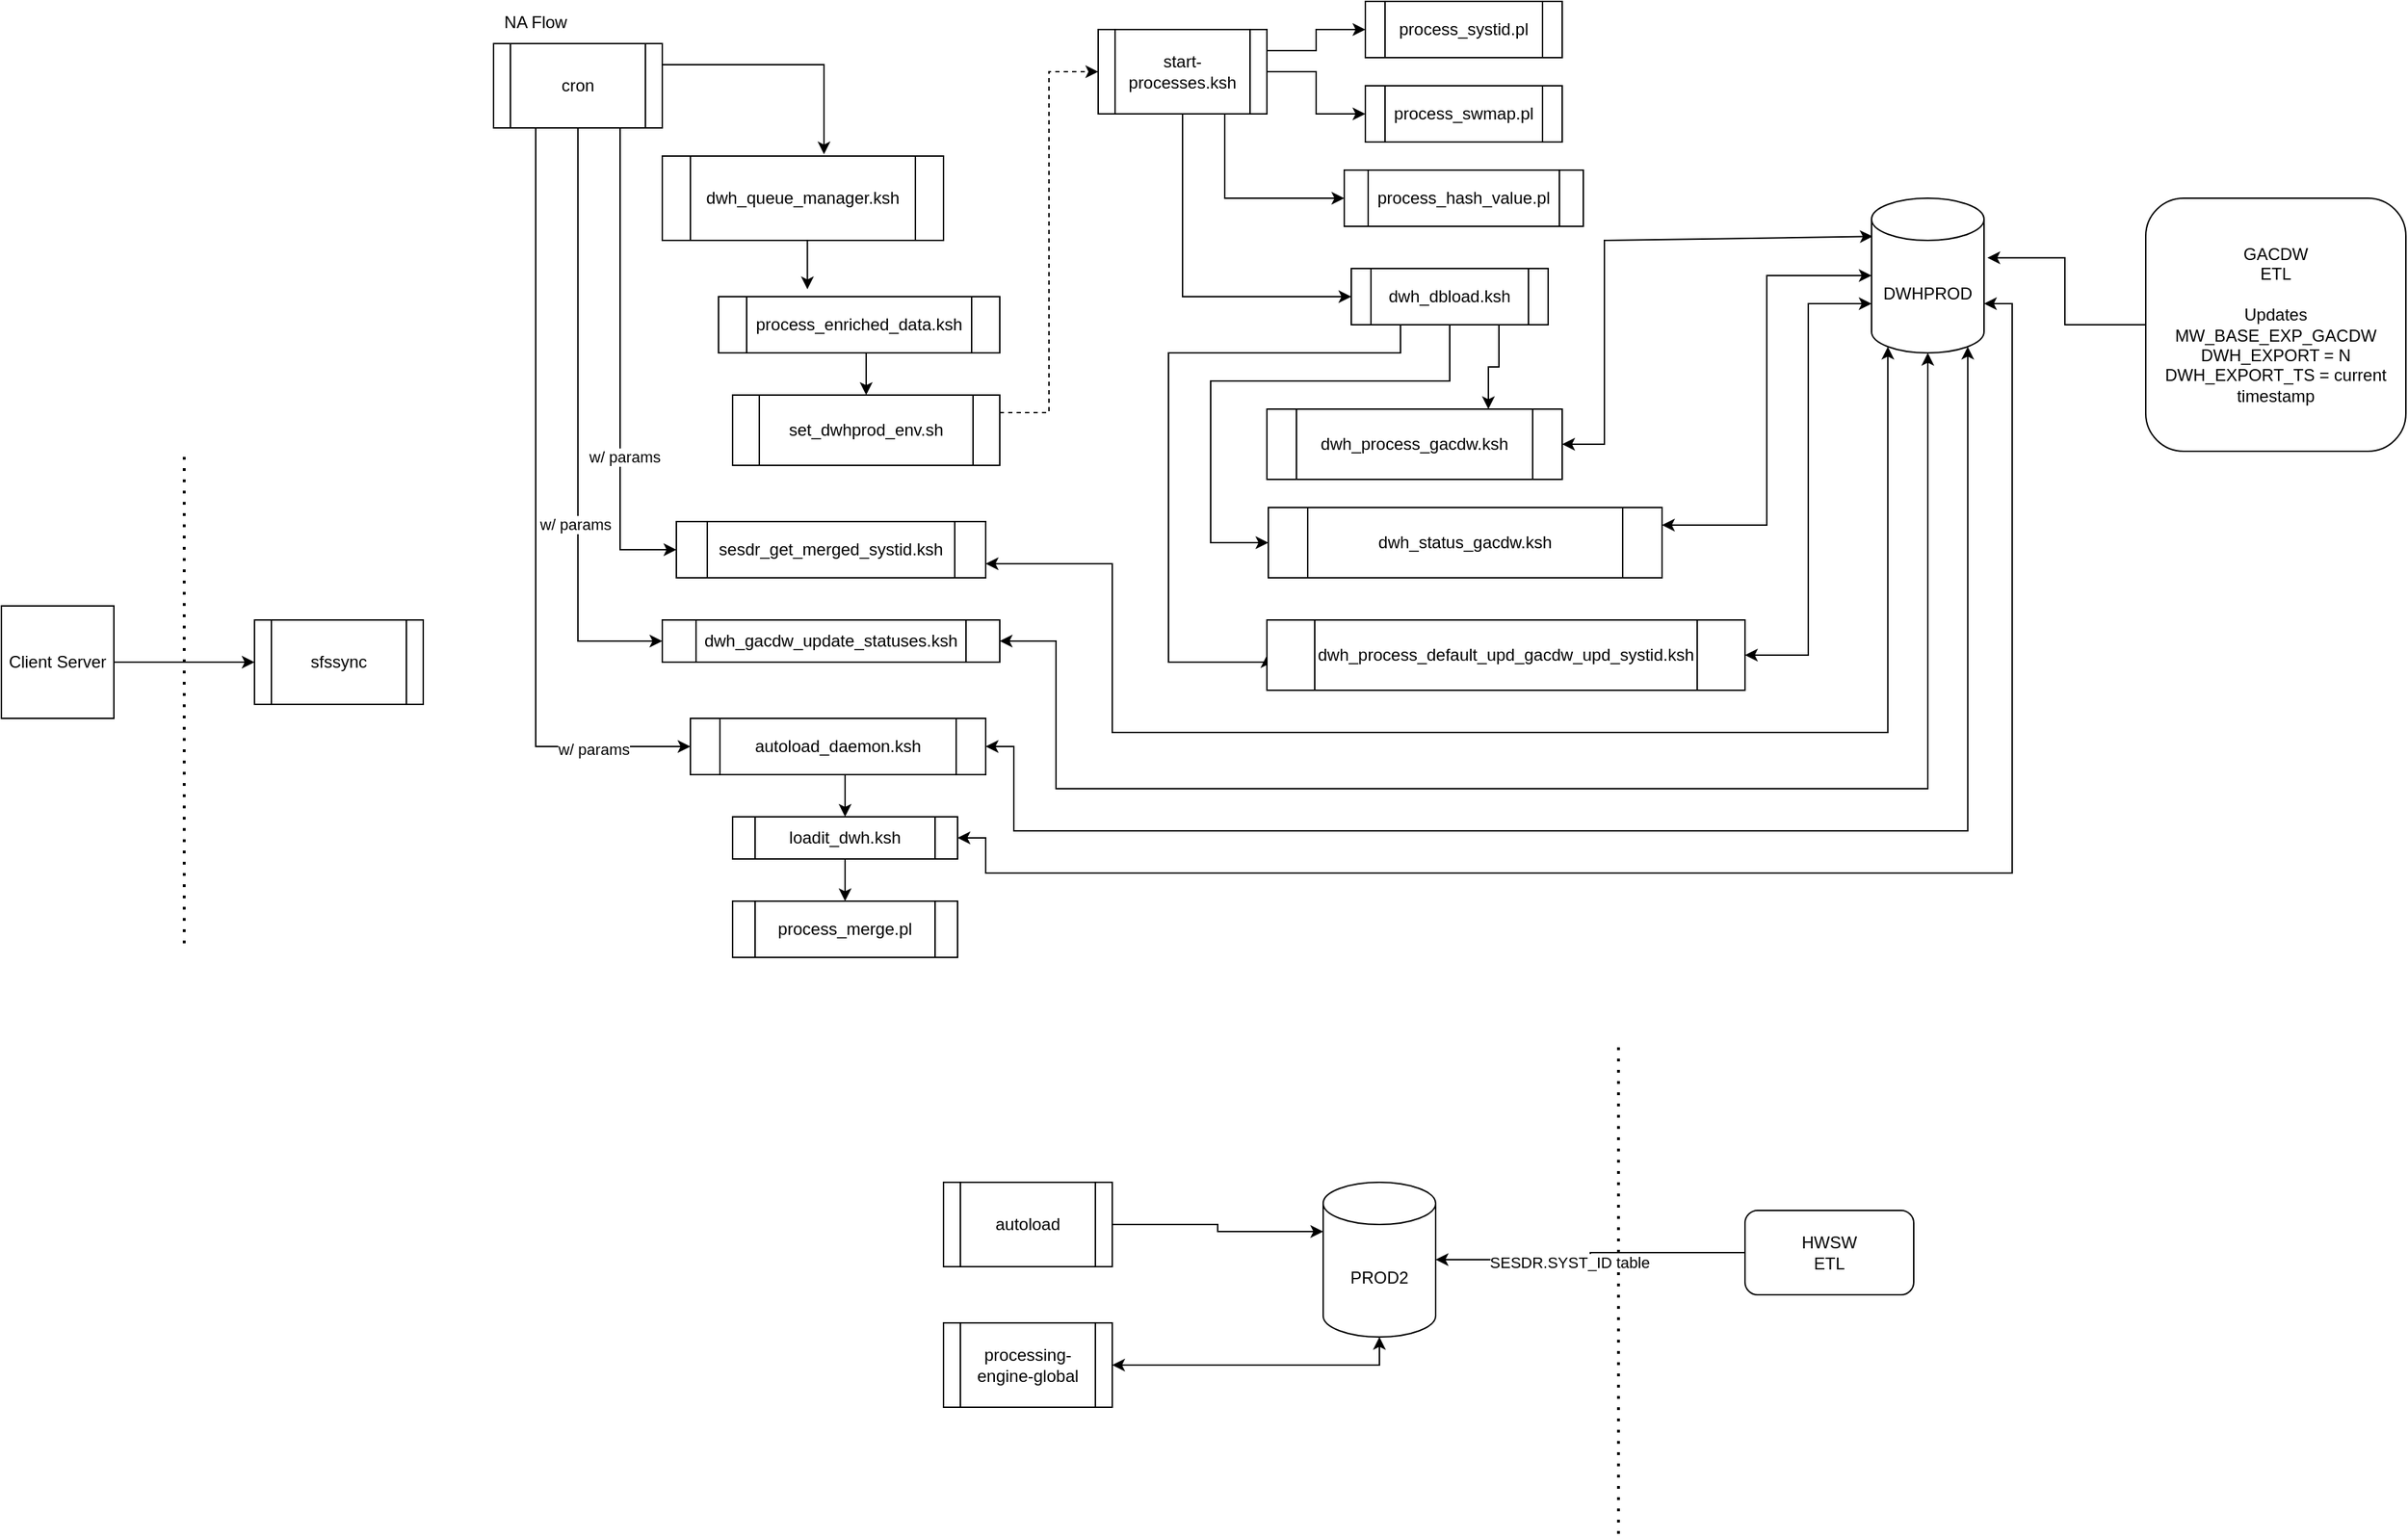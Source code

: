 <mxfile version="21.8.2" type="github">
  <diagram name="Page-1" id="PmTRdXq-IHFucuTStrHl">
    <mxGraphModel dx="2604" dy="865" grid="1" gridSize="10" guides="1" tooltips="1" connect="1" arrows="1" fold="1" page="1" pageScale="1" pageWidth="850" pageHeight="1100" math="0" shadow="0">
      <root>
        <mxCell id="0" />
        <mxCell id="1" parent="0" />
        <mxCell id="kXstX9Qdc0MzjJcm4sS2-1" value="NA Flow" style="text;html=1;strokeColor=none;fillColor=none;align=center;verticalAlign=middle;whiteSpace=wrap;rounded=0;" vertex="1" parent="1">
          <mxGeometry x="40" y="10" width="60" height="30" as="geometry" />
        </mxCell>
        <mxCell id="kXstX9Qdc0MzjJcm4sS2-75" style="edgeStyle=orthogonalEdgeStyle;rounded=0;orthogonalLoop=1;jettySize=auto;html=1;exitX=0.145;exitY=1;exitDx=0;exitDy=-4.35;exitPerimeter=0;entryX=1;entryY=0.75;entryDx=0;entryDy=0;startArrow=classic;startFill=1;" edge="1" parent="1" source="kXstX9Qdc0MzjJcm4sS2-2" target="kXstX9Qdc0MzjJcm4sS2-65">
          <mxGeometry relative="1" as="geometry">
            <Array as="points">
              <mxPoint x="1032" y="530" />
              <mxPoint x="480" y="530" />
              <mxPoint x="480" y="410" />
            </Array>
          </mxGeometry>
        </mxCell>
        <mxCell id="kXstX9Qdc0MzjJcm4sS2-2" value="DWHPROD" style="shape=cylinder3;whiteSpace=wrap;html=1;boundedLbl=1;backgroundOutline=1;size=15;" vertex="1" parent="1">
          <mxGeometry x="1020" y="150" width="80" height="110" as="geometry" />
        </mxCell>
        <mxCell id="kXstX9Qdc0MzjJcm4sS2-12" value="" style="endArrow=classic;startArrow=classic;html=1;rounded=0;entryX=0.5;entryY=1;entryDx=0;entryDy=0;entryPerimeter=0;" edge="1" parent="1" target="kXstX9Qdc0MzjJcm4sS2-3">
          <mxGeometry width="50" height="50" relative="1" as="geometry">
            <mxPoint x="480" y="980" as="sourcePoint" />
            <mxPoint x="670" y="980" as="targetPoint" />
            <Array as="points">
              <mxPoint x="580" y="980" />
              <mxPoint x="670" y="980" />
            </Array>
          </mxGeometry>
        </mxCell>
        <mxCell id="kXstX9Qdc0MzjJcm4sS2-18" style="edgeStyle=orthogonalEdgeStyle;rounded=0;orthogonalLoop=1;jettySize=auto;html=1;exitX=1;exitY=0.5;exitDx=0;exitDy=0;entryX=0;entryY=0.5;entryDx=0;entryDy=0;" edge="1" parent="1" source="kXstX9Qdc0MzjJcm4sS2-15">
          <mxGeometry relative="1" as="geometry">
            <mxPoint x="-130" y="480" as="targetPoint" />
          </mxGeometry>
        </mxCell>
        <mxCell id="kXstX9Qdc0MzjJcm4sS2-15" value="Client Server" style="whiteSpace=wrap;html=1;aspect=fixed;" vertex="1" parent="1">
          <mxGeometry x="-310" y="440" width="80" height="80" as="geometry" />
        </mxCell>
        <mxCell id="kXstX9Qdc0MzjJcm4sS2-3" value="PROD2" style="shape=cylinder3;whiteSpace=wrap;html=1;boundedLbl=1;backgroundOutline=1;size=15;" vertex="1" parent="1">
          <mxGeometry x="630" y="850" width="80" height="110" as="geometry" />
        </mxCell>
        <mxCell id="kXstX9Qdc0MzjJcm4sS2-23" value="" style="endArrow=none;dashed=1;html=1;dashPattern=1 3;strokeWidth=2;rounded=0;" edge="1" parent="1">
          <mxGeometry width="50" height="50" relative="1" as="geometry">
            <mxPoint x="-180" y="680" as="sourcePoint" />
            <mxPoint x="-180" y="330" as="targetPoint" />
            <Array as="points">
              <mxPoint x="-180" y="440" />
            </Array>
          </mxGeometry>
        </mxCell>
        <mxCell id="kXstX9Qdc0MzjJcm4sS2-26" value="processing-engine-global" style="shape=process;whiteSpace=wrap;html=1;backgroundOutline=1;" vertex="1" parent="1">
          <mxGeometry x="360" y="950" width="120" height="60" as="geometry" />
        </mxCell>
        <mxCell id="kXstX9Qdc0MzjJcm4sS2-27" value="autoload" style="shape=process;whiteSpace=wrap;html=1;backgroundOutline=1;" vertex="1" parent="1">
          <mxGeometry x="360" y="850" width="120" height="60" as="geometry" />
        </mxCell>
        <mxCell id="kXstX9Qdc0MzjJcm4sS2-28" style="edgeStyle=orthogonalEdgeStyle;rounded=0;orthogonalLoop=1;jettySize=auto;html=1;exitX=1;exitY=0.5;exitDx=0;exitDy=0;entryX=0;entryY=0;entryDx=0;entryDy=35;entryPerimeter=0;" edge="1" parent="1" source="kXstX9Qdc0MzjJcm4sS2-27" target="kXstX9Qdc0MzjJcm4sS2-3">
          <mxGeometry relative="1" as="geometry" />
        </mxCell>
        <mxCell id="kXstX9Qdc0MzjJcm4sS2-29" value="sfssync" style="shape=process;whiteSpace=wrap;html=1;backgroundOutline=1;" vertex="1" parent="1">
          <mxGeometry x="-130" y="450" width="120" height="60" as="geometry" />
        </mxCell>
        <mxCell id="kXstX9Qdc0MzjJcm4sS2-48" style="edgeStyle=orthogonalEdgeStyle;rounded=0;orthogonalLoop=1;jettySize=auto;html=1;exitX=1;exitY=0.25;exitDx=0;exitDy=0;entryX=0;entryY=0.5;entryDx=0;entryDy=0;" edge="1" parent="1" source="kXstX9Qdc0MzjJcm4sS2-30" target="kXstX9Qdc0MzjJcm4sS2-34">
          <mxGeometry relative="1" as="geometry" />
        </mxCell>
        <mxCell id="kXstX9Qdc0MzjJcm4sS2-49" style="edgeStyle=orthogonalEdgeStyle;rounded=0;orthogonalLoop=1;jettySize=auto;html=1;exitX=1;exitY=0.5;exitDx=0;exitDy=0;entryX=0;entryY=0.5;entryDx=0;entryDy=0;" edge="1" parent="1" source="kXstX9Qdc0MzjJcm4sS2-30" target="kXstX9Qdc0MzjJcm4sS2-43">
          <mxGeometry relative="1" as="geometry" />
        </mxCell>
        <mxCell id="kXstX9Qdc0MzjJcm4sS2-51" style="edgeStyle=orthogonalEdgeStyle;rounded=0;orthogonalLoop=1;jettySize=auto;html=1;exitX=0.75;exitY=1;exitDx=0;exitDy=0;entryX=0;entryY=0.5;entryDx=0;entryDy=0;" edge="1" parent="1" source="kXstX9Qdc0MzjJcm4sS2-30" target="kXstX9Qdc0MzjJcm4sS2-44">
          <mxGeometry relative="1" as="geometry" />
        </mxCell>
        <mxCell id="kXstX9Qdc0MzjJcm4sS2-52" style="edgeStyle=orthogonalEdgeStyle;rounded=0;orthogonalLoop=1;jettySize=auto;html=1;exitX=0.5;exitY=1;exitDx=0;exitDy=0;entryX=0;entryY=0.5;entryDx=0;entryDy=0;" edge="1" parent="1" source="kXstX9Qdc0MzjJcm4sS2-30" target="kXstX9Qdc0MzjJcm4sS2-45">
          <mxGeometry relative="1" as="geometry" />
        </mxCell>
        <mxCell id="kXstX9Qdc0MzjJcm4sS2-30" value="start-processes.ksh" style="shape=process;whiteSpace=wrap;html=1;backgroundOutline=1;" vertex="1" parent="1">
          <mxGeometry x="470" y="30" width="120" height="60" as="geometry" />
        </mxCell>
        <mxCell id="kXstX9Qdc0MzjJcm4sS2-66" style="edgeStyle=orthogonalEdgeStyle;rounded=0;orthogonalLoop=1;jettySize=auto;html=1;exitX=0.75;exitY=1;exitDx=0;exitDy=0;entryX=0;entryY=0.5;entryDx=0;entryDy=0;" edge="1" parent="1" source="kXstX9Qdc0MzjJcm4sS2-31" target="kXstX9Qdc0MzjJcm4sS2-65">
          <mxGeometry relative="1" as="geometry" />
        </mxCell>
        <mxCell id="kXstX9Qdc0MzjJcm4sS2-93" value="w/ params" style="edgeLabel;html=1;align=center;verticalAlign=middle;resizable=0;points=[];" vertex="1" connectable="0" parent="kXstX9Qdc0MzjJcm4sS2-66">
          <mxGeometry x="0.377" y="3" relative="1" as="geometry">
            <mxPoint as="offset" />
          </mxGeometry>
        </mxCell>
        <mxCell id="kXstX9Qdc0MzjJcm4sS2-74" style="edgeStyle=orthogonalEdgeStyle;rounded=0;orthogonalLoop=1;jettySize=auto;html=1;exitX=0.5;exitY=1;exitDx=0;exitDy=0;entryX=0;entryY=0.5;entryDx=0;entryDy=0;" edge="1" parent="1" source="kXstX9Qdc0MzjJcm4sS2-31" target="kXstX9Qdc0MzjJcm4sS2-73">
          <mxGeometry relative="1" as="geometry" />
        </mxCell>
        <mxCell id="kXstX9Qdc0MzjJcm4sS2-94" value="w/ params" style="edgeLabel;html=1;align=center;verticalAlign=middle;resizable=0;points=[];" vertex="1" connectable="0" parent="kXstX9Qdc0MzjJcm4sS2-74">
          <mxGeometry x="0.327" y="-2" relative="1" as="geometry">
            <mxPoint as="offset" />
          </mxGeometry>
        </mxCell>
        <mxCell id="kXstX9Qdc0MzjJcm4sS2-80" style="edgeStyle=orthogonalEdgeStyle;rounded=0;orthogonalLoop=1;jettySize=auto;html=1;exitX=0.25;exitY=1;exitDx=0;exitDy=0;entryX=0;entryY=0.5;entryDx=0;entryDy=0;" edge="1" parent="1" source="kXstX9Qdc0MzjJcm4sS2-31" target="kXstX9Qdc0MzjJcm4sS2-78">
          <mxGeometry relative="1" as="geometry" />
        </mxCell>
        <mxCell id="kXstX9Qdc0MzjJcm4sS2-96" value="w/ params" style="edgeLabel;html=1;align=center;verticalAlign=middle;resizable=0;points=[];" vertex="1" connectable="0" parent="kXstX9Qdc0MzjJcm4sS2-80">
          <mxGeometry x="0.748" y="-2" relative="1" as="geometry">
            <mxPoint as="offset" />
          </mxGeometry>
        </mxCell>
        <mxCell id="kXstX9Qdc0MzjJcm4sS2-31" value="cron" style="shape=process;whiteSpace=wrap;html=1;backgroundOutline=1;" vertex="1" parent="1">
          <mxGeometry x="40" y="40" width="120" height="60" as="geometry" />
        </mxCell>
        <mxCell id="kXstX9Qdc0MzjJcm4sS2-32" value="dwh_queue_manager.ksh&lt;br&gt;" style="shape=process;whiteSpace=wrap;html=1;backgroundOutline=1;" vertex="1" parent="1">
          <mxGeometry x="160" y="120" width="200" height="60" as="geometry" />
        </mxCell>
        <mxCell id="kXstX9Qdc0MzjJcm4sS2-42" style="edgeStyle=orthogonalEdgeStyle;rounded=0;orthogonalLoop=1;jettySize=auto;html=1;exitX=0.5;exitY=1;exitDx=0;exitDy=0;entryX=0.5;entryY=0;entryDx=0;entryDy=0;" edge="1" parent="1" source="kXstX9Qdc0MzjJcm4sS2-33" target="kXstX9Qdc0MzjJcm4sS2-40">
          <mxGeometry relative="1" as="geometry" />
        </mxCell>
        <mxCell id="kXstX9Qdc0MzjJcm4sS2-33" value="process_enriched_data.ksh&lt;br&gt;" style="shape=process;whiteSpace=wrap;html=1;backgroundOutline=1;" vertex="1" parent="1">
          <mxGeometry x="200" y="220" width="200" height="40" as="geometry" />
        </mxCell>
        <mxCell id="kXstX9Qdc0MzjJcm4sS2-34" value="process_systid.pl" style="shape=process;whiteSpace=wrap;html=1;backgroundOutline=1;" vertex="1" parent="1">
          <mxGeometry x="660" y="10" width="140" height="40" as="geometry" />
        </mxCell>
        <mxCell id="kXstX9Qdc0MzjJcm4sS2-38" style="edgeStyle=orthogonalEdgeStyle;rounded=0;orthogonalLoop=1;jettySize=auto;html=1;exitX=1;exitY=0.25;exitDx=0;exitDy=0;entryX=0.575;entryY=-0.02;entryDx=0;entryDy=0;entryPerimeter=0;" edge="1" parent="1" source="kXstX9Qdc0MzjJcm4sS2-31" target="kXstX9Qdc0MzjJcm4sS2-32">
          <mxGeometry relative="1" as="geometry" />
        </mxCell>
        <mxCell id="kXstX9Qdc0MzjJcm4sS2-70" style="edgeStyle=orthogonalEdgeStyle;rounded=0;orthogonalLoop=1;jettySize=auto;html=1;exitX=1;exitY=0.25;exitDx=0;exitDy=0;entryX=0;entryY=0.5;entryDx=0;entryDy=0;dashed=1;" edge="1" parent="1" source="kXstX9Qdc0MzjJcm4sS2-40" target="kXstX9Qdc0MzjJcm4sS2-30">
          <mxGeometry relative="1" as="geometry" />
        </mxCell>
        <mxCell id="kXstX9Qdc0MzjJcm4sS2-40" value="set_dwhprod_env.sh" style="shape=process;whiteSpace=wrap;html=1;backgroundOutline=1;" vertex="1" parent="1">
          <mxGeometry x="210" y="290" width="190" height="50" as="geometry" />
        </mxCell>
        <mxCell id="kXstX9Qdc0MzjJcm4sS2-41" style="edgeStyle=orthogonalEdgeStyle;rounded=0;orthogonalLoop=1;jettySize=auto;html=1;exitX=0.5;exitY=1;exitDx=0;exitDy=0;entryX=0.316;entryY=-0.13;entryDx=0;entryDy=0;entryPerimeter=0;" edge="1" parent="1" source="kXstX9Qdc0MzjJcm4sS2-32" target="kXstX9Qdc0MzjJcm4sS2-33">
          <mxGeometry relative="1" as="geometry" />
        </mxCell>
        <mxCell id="kXstX9Qdc0MzjJcm4sS2-43" value="process_swmap.pl" style="shape=process;whiteSpace=wrap;html=1;backgroundOutline=1;" vertex="1" parent="1">
          <mxGeometry x="660" y="70" width="140" height="40" as="geometry" />
        </mxCell>
        <mxCell id="kXstX9Qdc0MzjJcm4sS2-44" value="process_hash_value.pl" style="shape=process;whiteSpace=wrap;html=1;backgroundOutline=1;" vertex="1" parent="1">
          <mxGeometry x="645" y="130" width="170" height="40" as="geometry" />
        </mxCell>
        <mxCell id="kXstX9Qdc0MzjJcm4sS2-56" style="edgeStyle=orthogonalEdgeStyle;rounded=0;orthogonalLoop=1;jettySize=auto;html=1;exitX=0.75;exitY=1;exitDx=0;exitDy=0;entryX=0.75;entryY=0;entryDx=0;entryDy=0;" edge="1" parent="1" source="kXstX9Qdc0MzjJcm4sS2-45" target="kXstX9Qdc0MzjJcm4sS2-53">
          <mxGeometry relative="1" as="geometry" />
        </mxCell>
        <mxCell id="kXstX9Qdc0MzjJcm4sS2-57" style="edgeStyle=orthogonalEdgeStyle;rounded=0;orthogonalLoop=1;jettySize=auto;html=1;exitX=0.5;exitY=1;exitDx=0;exitDy=0;entryX=0;entryY=0.5;entryDx=0;entryDy=0;strokeColor=default;" edge="1" parent="1" source="kXstX9Qdc0MzjJcm4sS2-45" target="kXstX9Qdc0MzjJcm4sS2-55">
          <mxGeometry relative="1" as="geometry">
            <Array as="points">
              <mxPoint x="720" y="280" />
              <mxPoint x="550" y="280" />
              <mxPoint x="550" y="395" />
            </Array>
          </mxGeometry>
        </mxCell>
        <mxCell id="kXstX9Qdc0MzjJcm4sS2-58" style="edgeStyle=orthogonalEdgeStyle;rounded=0;orthogonalLoop=1;jettySize=auto;html=1;exitX=0.25;exitY=1;exitDx=0;exitDy=0;entryX=0;entryY=0.5;entryDx=0;entryDy=0;" edge="1" parent="1" source="kXstX9Qdc0MzjJcm4sS2-45" target="kXstX9Qdc0MzjJcm4sS2-54">
          <mxGeometry relative="1" as="geometry">
            <mxPoint x="550" y="480" as="targetPoint" />
            <Array as="points">
              <mxPoint x="685" y="260" />
              <mxPoint x="520" y="260" />
              <mxPoint x="520" y="480" />
              <mxPoint x="590" y="480" />
            </Array>
          </mxGeometry>
        </mxCell>
        <mxCell id="kXstX9Qdc0MzjJcm4sS2-45" value="dwh_dbload.ksh" style="shape=process;whiteSpace=wrap;html=1;backgroundOutline=1;" vertex="1" parent="1">
          <mxGeometry x="650" y="200" width="140" height="40" as="geometry" />
        </mxCell>
        <mxCell id="kXstX9Qdc0MzjJcm4sS2-53" value="dwh_process_gacdw.ksh" style="shape=process;whiteSpace=wrap;html=1;backgroundOutline=1;" vertex="1" parent="1">
          <mxGeometry x="590" y="300" width="210" height="50" as="geometry" />
        </mxCell>
        <mxCell id="kXstX9Qdc0MzjJcm4sS2-54" value="dwh_process_default_upd_gacdw_upd_systid.ksh" style="shape=process;whiteSpace=wrap;html=1;backgroundOutline=1;" vertex="1" parent="1">
          <mxGeometry x="590" y="450" width="340" height="50" as="geometry" />
        </mxCell>
        <mxCell id="kXstX9Qdc0MzjJcm4sS2-55" value="dwh_status_gacdw.ksh" style="shape=process;whiteSpace=wrap;html=1;backgroundOutline=1;" vertex="1" parent="1">
          <mxGeometry x="591" y="370" width="280" height="50" as="geometry" />
        </mxCell>
        <mxCell id="kXstX9Qdc0MzjJcm4sS2-60" value="" style="endArrow=classic;startArrow=classic;html=1;rounded=0;exitX=1;exitY=0.5;exitDx=0;exitDy=0;entryX=0.01;entryY=0.247;entryDx=0;entryDy=0;entryPerimeter=0;" edge="1" parent="1" source="kXstX9Qdc0MzjJcm4sS2-53" target="kXstX9Qdc0MzjJcm4sS2-2">
          <mxGeometry width="50" height="50" relative="1" as="geometry">
            <mxPoint x="815" y="340" as="sourcePoint" />
            <mxPoint x="865" y="290" as="targetPoint" />
            <Array as="points">
              <mxPoint x="830" y="325" />
              <mxPoint x="830" y="180" />
            </Array>
          </mxGeometry>
        </mxCell>
        <mxCell id="kXstX9Qdc0MzjJcm4sS2-62" style="edgeStyle=orthogonalEdgeStyle;rounded=0;orthogonalLoop=1;jettySize=auto;html=1;exitX=1;exitY=0.5;exitDx=0;exitDy=0;entryX=0;entryY=0;entryDx=0;entryDy=75;entryPerimeter=0;startArrow=classic;startFill=1;" edge="1" parent="1" source="kXstX9Qdc0MzjJcm4sS2-54" target="kXstX9Qdc0MzjJcm4sS2-2">
          <mxGeometry relative="1" as="geometry" />
        </mxCell>
        <mxCell id="kXstX9Qdc0MzjJcm4sS2-64" style="edgeStyle=orthogonalEdgeStyle;rounded=0;orthogonalLoop=1;jettySize=auto;html=1;exitX=1;exitY=0.25;exitDx=0;exitDy=0;entryX=0;entryY=0.5;entryDx=0;entryDy=0;entryPerimeter=0;startArrow=classic;startFill=1;" edge="1" parent="1" source="kXstX9Qdc0MzjJcm4sS2-55" target="kXstX9Qdc0MzjJcm4sS2-2">
          <mxGeometry relative="1" as="geometry" />
        </mxCell>
        <mxCell id="kXstX9Qdc0MzjJcm4sS2-65" value="sesdr_get_merged_systid.ksh" style="shape=process;whiteSpace=wrap;html=1;backgroundOutline=1;" vertex="1" parent="1">
          <mxGeometry x="170" y="380" width="220" height="40" as="geometry" />
        </mxCell>
        <mxCell id="kXstX9Qdc0MzjJcm4sS2-76" style="edgeStyle=orthogonalEdgeStyle;rounded=0;orthogonalLoop=1;jettySize=auto;html=1;exitX=1;exitY=0.5;exitDx=0;exitDy=0;entryX=0.5;entryY=1;entryDx=0;entryDy=0;entryPerimeter=0;startArrow=classic;startFill=1;" edge="1" parent="1" source="kXstX9Qdc0MzjJcm4sS2-73" target="kXstX9Qdc0MzjJcm4sS2-2">
          <mxGeometry relative="1" as="geometry">
            <mxPoint x="450" y="570" as="targetPoint" />
            <Array as="points">
              <mxPoint x="440" y="465" />
              <mxPoint x="440" y="570" />
              <mxPoint x="1060" y="570" />
            </Array>
          </mxGeometry>
        </mxCell>
        <mxCell id="kXstX9Qdc0MzjJcm4sS2-73" value="dwh_gacdw_update_statuses.ksh&lt;br&gt;" style="shape=process;whiteSpace=wrap;html=1;backgroundOutline=1;" vertex="1" parent="1">
          <mxGeometry x="160" y="450" width="240" height="30" as="geometry" />
        </mxCell>
        <mxCell id="kXstX9Qdc0MzjJcm4sS2-81" style="edgeStyle=orthogonalEdgeStyle;rounded=0;orthogonalLoop=1;jettySize=auto;html=1;exitX=0.5;exitY=1;exitDx=0;exitDy=0;entryX=0.5;entryY=0;entryDx=0;entryDy=0;" edge="1" parent="1" source="kXstX9Qdc0MzjJcm4sS2-78" target="kXstX9Qdc0MzjJcm4sS2-79">
          <mxGeometry relative="1" as="geometry" />
        </mxCell>
        <mxCell id="kXstX9Qdc0MzjJcm4sS2-78" value="autoload_daemon.ksh" style="shape=process;whiteSpace=wrap;html=1;backgroundOutline=1;" vertex="1" parent="1">
          <mxGeometry x="180" y="520" width="210" height="40" as="geometry" />
        </mxCell>
        <mxCell id="kXstX9Qdc0MzjJcm4sS2-84" style="edgeStyle=orthogonalEdgeStyle;rounded=0;orthogonalLoop=1;jettySize=auto;html=1;exitX=0.5;exitY=1;exitDx=0;exitDy=0;" edge="1" parent="1" source="kXstX9Qdc0MzjJcm4sS2-79" target="kXstX9Qdc0MzjJcm4sS2-83">
          <mxGeometry relative="1" as="geometry" />
        </mxCell>
        <mxCell id="kXstX9Qdc0MzjJcm4sS2-79" value="loadit_dwh.ksh" style="shape=process;whiteSpace=wrap;html=1;backgroundOutline=1;" vertex="1" parent="1">
          <mxGeometry x="210" y="590" width="160" height="30" as="geometry" />
        </mxCell>
        <mxCell id="kXstX9Qdc0MzjJcm4sS2-82" style="edgeStyle=orthogonalEdgeStyle;rounded=0;orthogonalLoop=1;jettySize=auto;html=1;exitX=1;exitY=0.5;exitDx=0;exitDy=0;entryX=0.855;entryY=1;entryDx=0;entryDy=-4.35;entryPerimeter=0;startArrow=classic;startFill=1;" edge="1" parent="1" source="kXstX9Qdc0MzjJcm4sS2-78" target="kXstX9Qdc0MzjJcm4sS2-2">
          <mxGeometry relative="1" as="geometry">
            <Array as="points">
              <mxPoint x="410" y="540" />
              <mxPoint x="410" y="600" />
              <mxPoint x="1088" y="600" />
            </Array>
          </mxGeometry>
        </mxCell>
        <mxCell id="kXstX9Qdc0MzjJcm4sS2-83" value="process_merge.pl&lt;br&gt;" style="shape=process;whiteSpace=wrap;html=1;backgroundOutline=1;" vertex="1" parent="1">
          <mxGeometry x="210" y="650" width="160" height="40" as="geometry" />
        </mxCell>
        <mxCell id="kXstX9Qdc0MzjJcm4sS2-85" style="edgeStyle=orthogonalEdgeStyle;rounded=0;orthogonalLoop=1;jettySize=auto;html=1;exitX=1;exitY=0.5;exitDx=0;exitDy=0;entryX=1;entryY=0;entryDx=0;entryDy=75;entryPerimeter=0;startArrow=classic;startFill=1;" edge="1" parent="1" source="kXstX9Qdc0MzjJcm4sS2-79" target="kXstX9Qdc0MzjJcm4sS2-2">
          <mxGeometry relative="1" as="geometry">
            <Array as="points">
              <mxPoint x="390" y="605" />
              <mxPoint x="390" y="630" />
              <mxPoint x="1120" y="630" />
              <mxPoint x="1120" y="225" />
            </Array>
          </mxGeometry>
        </mxCell>
        <mxCell id="kXstX9Qdc0MzjJcm4sS2-87" value="" style="endArrow=none;dashed=1;html=1;dashPattern=1 3;strokeWidth=2;rounded=0;" edge="1" parent="1">
          <mxGeometry width="50" height="50" relative="1" as="geometry">
            <mxPoint x="840" y="1100" as="sourcePoint" />
            <mxPoint x="840" y="750" as="targetPoint" />
            <Array as="points">
              <mxPoint x="840" y="860" />
            </Array>
          </mxGeometry>
        </mxCell>
        <mxCell id="kXstX9Qdc0MzjJcm4sS2-88" value="HWSW&lt;br&gt;ETL" style="rounded=1;whiteSpace=wrap;html=1;" vertex="1" parent="1">
          <mxGeometry x="930" y="870" width="120" height="60" as="geometry" />
        </mxCell>
        <mxCell id="kXstX9Qdc0MzjJcm4sS2-89" style="edgeStyle=orthogonalEdgeStyle;rounded=0;orthogonalLoop=1;jettySize=auto;html=1;exitX=0;exitY=0.5;exitDx=0;exitDy=0;entryX=1;entryY=0.5;entryDx=0;entryDy=0;entryPerimeter=0;" edge="1" parent="1" source="kXstX9Qdc0MzjJcm4sS2-88" target="kXstX9Qdc0MzjJcm4sS2-3">
          <mxGeometry relative="1" as="geometry" />
        </mxCell>
        <mxCell id="kXstX9Qdc0MzjJcm4sS2-90" value="SESDR.SYST_ID table&lt;br&gt;" style="edgeLabel;html=1;align=center;verticalAlign=middle;resizable=0;points=[];" vertex="1" connectable="0" parent="kXstX9Qdc0MzjJcm4sS2-89">
          <mxGeometry x="0.159" y="2" relative="1" as="geometry">
            <mxPoint as="offset" />
          </mxGeometry>
        </mxCell>
        <mxCell id="kXstX9Qdc0MzjJcm4sS2-97" value="GACDW&lt;br&gt;ETL&lt;br&gt;&lt;br&gt;Updates MW_BASE_EXP_GACDW&lt;br&gt;DWH_EXPORT = N&lt;br&gt;DWH_EXPORT_TS = current timestamp" style="rounded=1;whiteSpace=wrap;html=1;" vertex="1" parent="1">
          <mxGeometry x="1215" y="150" width="185" height="180" as="geometry" />
        </mxCell>
        <mxCell id="kXstX9Qdc0MzjJcm4sS2-99" style="edgeStyle=orthogonalEdgeStyle;rounded=0;orthogonalLoop=1;jettySize=auto;html=1;exitX=0;exitY=0.5;exitDx=0;exitDy=0;entryX=1.03;entryY=0.385;entryDx=0;entryDy=0;entryPerimeter=0;" edge="1" parent="1" source="kXstX9Qdc0MzjJcm4sS2-97" target="kXstX9Qdc0MzjJcm4sS2-2">
          <mxGeometry relative="1" as="geometry" />
        </mxCell>
      </root>
    </mxGraphModel>
  </diagram>
</mxfile>
